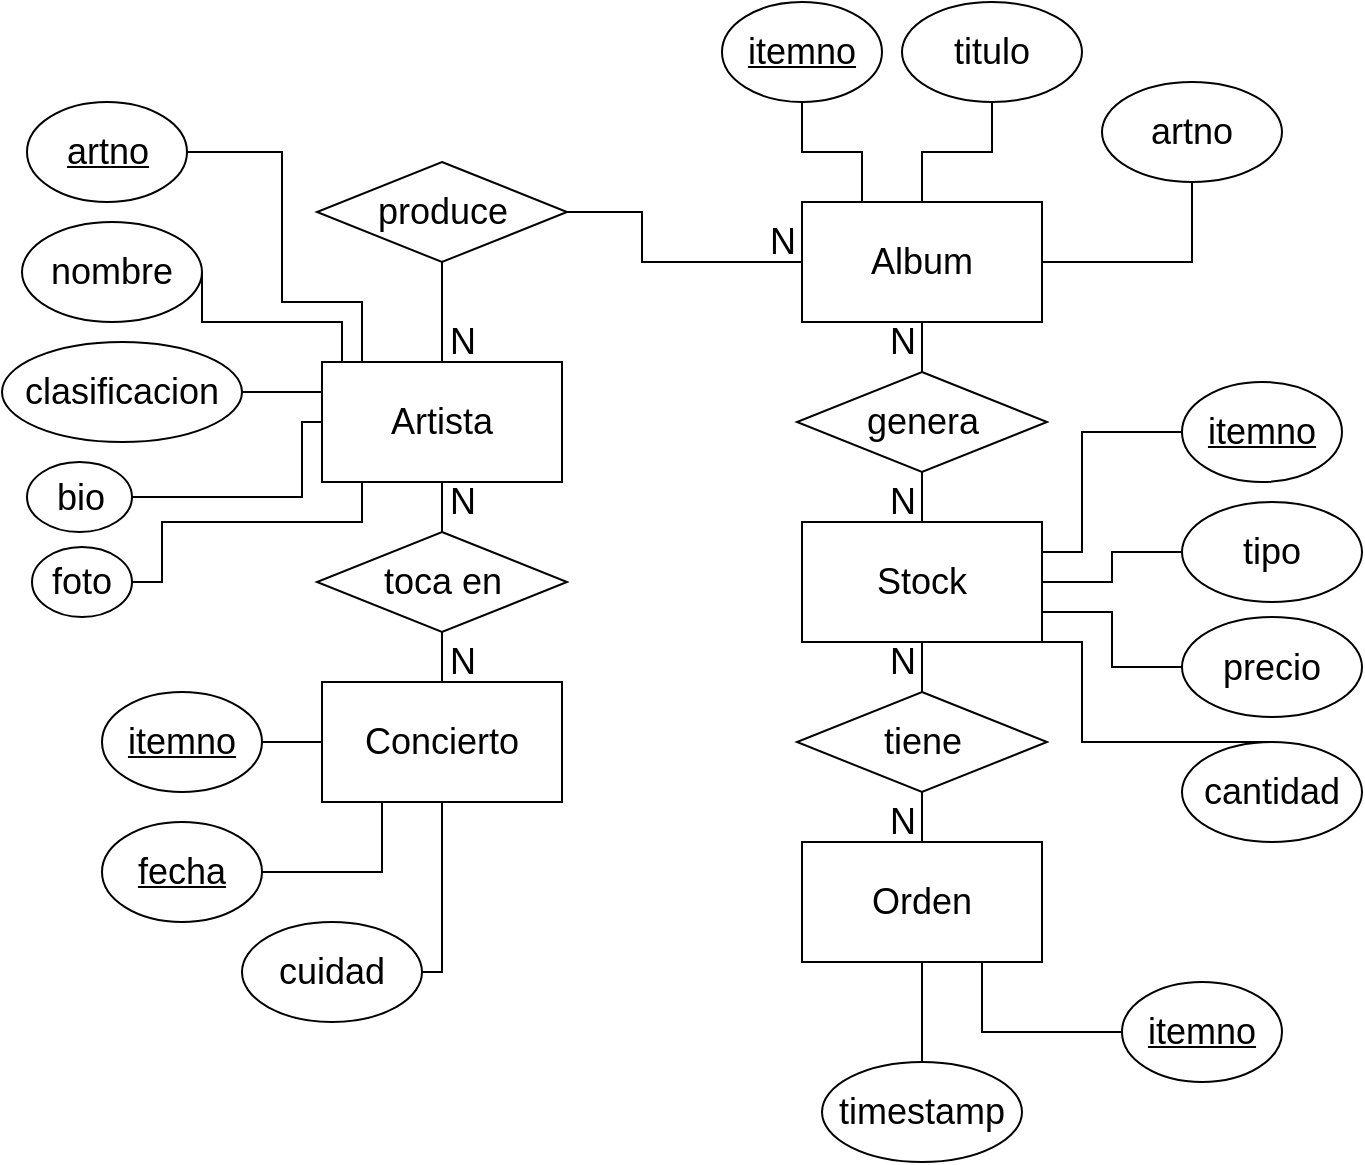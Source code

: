 <mxfile version="20.4.1" type="device"><diagram id="wb3HeyTceSOlVAt2wPSr" name="Página-1"><mxGraphModel dx="1422" dy="794" grid="1" gridSize="10" guides="1" tooltips="1" connect="1" arrows="1" fold="1" page="1" pageScale="1" pageWidth="827" pageHeight="1169" math="0" shadow="0"><root><mxCell id="0"/><mxCell id="1" parent="0"/><mxCell id="Aymesum9JPy0uCvMZ8iU-15" style="edgeStyle=orthogonalEdgeStyle;rounded=0;orthogonalLoop=1;jettySize=auto;html=1;entryX=0.5;entryY=0;entryDx=0;entryDy=0;fontSize=18;startArrow=none;startFill=0;endArrow=none;endFill=0;" edge="1" parent="1" source="Aymesum9JPy0uCvMZ8iU-2" target="Aymesum9JPy0uCvMZ8iU-10"><mxGeometry relative="1" as="geometry"/></mxCell><mxCell id="Aymesum9JPy0uCvMZ8iU-2" value="&lt;font style=&quot;vertical-align: inherit;&quot;&gt;&lt;font style=&quot;vertical-align: inherit; font-size: 18px;&quot;&gt;Artista&lt;/font&gt;&lt;/font&gt;" style="rounded=0;whiteSpace=wrap;html=1;" vertex="1" parent="1"><mxGeometry x="160" y="280" width="120" height="60" as="geometry"/></mxCell><mxCell id="Aymesum9JPy0uCvMZ8iU-11" style="edgeStyle=orthogonalEdgeStyle;rounded=0;orthogonalLoop=1;jettySize=auto;html=1;entryX=1;entryY=0.5;entryDx=0;entryDy=0;fontSize=18;startArrow=none;startFill=0;endArrow=none;endFill=0;" edge="1" parent="1" source="Aymesum9JPy0uCvMZ8iU-3" target="Aymesum9JPy0uCvMZ8iU-7"><mxGeometry relative="1" as="geometry"><Array as="points"><mxPoint x="320" y="230"/><mxPoint x="320" y="205"/></Array></mxGeometry></mxCell><mxCell id="Aymesum9JPy0uCvMZ8iU-13" style="edgeStyle=orthogonalEdgeStyle;rounded=0;orthogonalLoop=1;jettySize=auto;html=1;entryX=0.5;entryY=0;entryDx=0;entryDy=0;fontSize=18;startArrow=none;startFill=0;endArrow=none;endFill=0;" edge="1" parent="1" source="Aymesum9JPy0uCvMZ8iU-3" target="Aymesum9JPy0uCvMZ8iU-9"><mxGeometry relative="1" as="geometry"/></mxCell><mxCell id="Aymesum9JPy0uCvMZ8iU-3" value="&lt;span style=&quot;font-size: 18px;&quot;&gt;&lt;font style=&quot;vertical-align: inherit;&quot;&gt;&lt;font style=&quot;vertical-align: inherit;&quot;&gt;Album&lt;/font&gt;&lt;/font&gt;&lt;/span&gt;" style="rounded=0;whiteSpace=wrap;html=1;" vertex="1" parent="1"><mxGeometry x="400" y="200" width="120" height="60" as="geometry"/></mxCell><mxCell id="Aymesum9JPy0uCvMZ8iU-17" style="edgeStyle=orthogonalEdgeStyle;rounded=0;orthogonalLoop=1;jettySize=auto;html=1;fontSize=18;startArrow=none;startFill=0;endArrow=none;endFill=0;" edge="1" parent="1" source="Aymesum9JPy0uCvMZ8iU-4" target="Aymesum9JPy0uCvMZ8iU-8"><mxGeometry relative="1" as="geometry"/></mxCell><mxCell id="Aymesum9JPy0uCvMZ8iU-4" value="&lt;span style=&quot;font-size: 18px;&quot;&gt;&lt;font style=&quot;vertical-align: inherit;&quot;&gt;&lt;font style=&quot;vertical-align: inherit;&quot;&gt;&lt;font style=&quot;vertical-align: inherit;&quot;&gt;&lt;font style=&quot;vertical-align: inherit;&quot;&gt;Stock&lt;/font&gt;&lt;/font&gt;&lt;/font&gt;&lt;/font&gt;&lt;/span&gt;" style="rounded=0;whiteSpace=wrap;html=1;" vertex="1" parent="1"><mxGeometry x="400" y="360" width="120" height="60" as="geometry"/></mxCell><mxCell id="Aymesum9JPy0uCvMZ8iU-5" value="&lt;span style=&quot;font-size: 18px;&quot;&gt;&lt;font style=&quot;vertical-align: inherit;&quot;&gt;&lt;font style=&quot;vertical-align: inherit;&quot;&gt;&lt;font style=&quot;vertical-align: inherit;&quot;&gt;&lt;font style=&quot;vertical-align: inherit;&quot;&gt;&lt;font style=&quot;vertical-align: inherit;&quot;&gt;&lt;font style=&quot;vertical-align: inherit;&quot;&gt;Concierto&lt;/font&gt;&lt;/font&gt;&lt;/font&gt;&lt;/font&gt;&lt;/font&gt;&lt;/font&gt;&lt;/span&gt;" style="rounded=0;whiteSpace=wrap;html=1;" vertex="1" parent="1"><mxGeometry x="160" y="440" width="120" height="60" as="geometry"/></mxCell><mxCell id="Aymesum9JPy0uCvMZ8iU-6" value="&lt;span style=&quot;font-size: 18px;&quot;&gt;&lt;font style=&quot;vertical-align: inherit;&quot;&gt;&lt;font style=&quot;vertical-align: inherit;&quot;&gt;&lt;font style=&quot;vertical-align: inherit;&quot;&gt;&lt;font style=&quot;vertical-align: inherit;&quot;&gt;&lt;font style=&quot;vertical-align: inherit;&quot;&gt;&lt;font style=&quot;vertical-align: inherit;&quot;&gt;Orden&lt;/font&gt;&lt;/font&gt;&lt;/font&gt;&lt;/font&gt;&lt;/font&gt;&lt;/font&gt;&lt;/span&gt;" style="rounded=0;whiteSpace=wrap;html=1;" vertex="1" parent="1"><mxGeometry x="400" y="520" width="120" height="60" as="geometry"/></mxCell><mxCell id="Aymesum9JPy0uCvMZ8iU-12" style="edgeStyle=orthogonalEdgeStyle;rounded=0;orthogonalLoop=1;jettySize=auto;html=1;fontSize=18;startArrow=none;startFill=0;endArrow=none;endFill=0;entryX=0.5;entryY=0;entryDx=0;entryDy=0;" edge="1" parent="1" source="Aymesum9JPy0uCvMZ8iU-7" target="Aymesum9JPy0uCvMZ8iU-2"><mxGeometry relative="1" as="geometry"><mxPoint x="220" y="275" as="targetPoint"/></mxGeometry></mxCell><mxCell id="Aymesum9JPy0uCvMZ8iU-7" value="&lt;font style=&quot;vertical-align: inherit;&quot;&gt;&lt;font style=&quot;vertical-align: inherit;&quot;&gt;produce&lt;/font&gt;&lt;/font&gt;" style="rhombus;whiteSpace=wrap;html=1;fontSize=18;" vertex="1" parent="1"><mxGeometry x="157.5" y="180" width="125" height="50" as="geometry"/></mxCell><mxCell id="Aymesum9JPy0uCvMZ8iU-18" style="edgeStyle=orthogonalEdgeStyle;rounded=0;orthogonalLoop=1;jettySize=auto;html=1;exitX=0.5;exitY=1;exitDx=0;exitDy=0;entryX=0.5;entryY=0;entryDx=0;entryDy=0;fontSize=18;startArrow=none;startFill=0;endArrow=none;endFill=0;" edge="1" parent="1" source="Aymesum9JPy0uCvMZ8iU-8" target="Aymesum9JPy0uCvMZ8iU-6"><mxGeometry relative="1" as="geometry"/></mxCell><mxCell id="Aymesum9JPy0uCvMZ8iU-8" value="&lt;font style=&quot;vertical-align: inherit;&quot;&gt;&lt;font style=&quot;vertical-align: inherit;&quot;&gt;&lt;font style=&quot;vertical-align: inherit;&quot;&gt;&lt;font style=&quot;vertical-align: inherit;&quot;&gt;tiene&lt;/font&gt;&lt;/font&gt;&lt;/font&gt;&lt;/font&gt;" style="rhombus;whiteSpace=wrap;html=1;fontSize=18;" vertex="1" parent="1"><mxGeometry x="397.5" y="445" width="125" height="50" as="geometry"/></mxCell><mxCell id="Aymesum9JPy0uCvMZ8iU-14" style="edgeStyle=orthogonalEdgeStyle;rounded=0;orthogonalLoop=1;jettySize=auto;html=1;entryX=0.5;entryY=0;entryDx=0;entryDy=0;fontSize=18;startArrow=none;startFill=0;endArrow=none;endFill=0;" edge="1" parent="1" source="Aymesum9JPy0uCvMZ8iU-9" target="Aymesum9JPy0uCvMZ8iU-4"><mxGeometry relative="1" as="geometry"/></mxCell><mxCell id="Aymesum9JPy0uCvMZ8iU-9" value="&lt;font style=&quot;vertical-align: inherit;&quot;&gt;&lt;font style=&quot;vertical-align: inherit;&quot;&gt;genera&lt;/font&gt;&lt;/font&gt;" style="rhombus;whiteSpace=wrap;html=1;fontSize=18;" vertex="1" parent="1"><mxGeometry x="397.5" y="285" width="125" height="50" as="geometry"/></mxCell><mxCell id="Aymesum9JPy0uCvMZ8iU-16" style="edgeStyle=orthogonalEdgeStyle;rounded=0;orthogonalLoop=1;jettySize=auto;html=1;entryX=0.5;entryY=0;entryDx=0;entryDy=0;fontSize=18;startArrow=none;startFill=0;endArrow=none;endFill=0;" edge="1" parent="1" source="Aymesum9JPy0uCvMZ8iU-10" target="Aymesum9JPy0uCvMZ8iU-5"><mxGeometry relative="1" as="geometry"/></mxCell><mxCell id="Aymesum9JPy0uCvMZ8iU-10" value="&lt;font style=&quot;vertical-align: inherit;&quot;&gt;&lt;font style=&quot;vertical-align: inherit;&quot;&gt;toca en&lt;/font&gt;&lt;/font&gt;" style="rhombus;whiteSpace=wrap;html=1;fontSize=18;" vertex="1" parent="1"><mxGeometry x="157.5" y="365" width="125" height="50" as="geometry"/></mxCell><mxCell id="Aymesum9JPy0uCvMZ8iU-23" style="edgeStyle=orthogonalEdgeStyle;rounded=0;orthogonalLoop=1;jettySize=auto;html=1;entryX=0.5;entryY=0;entryDx=0;entryDy=0;fontSize=18;startArrow=none;startFill=0;endArrow=none;endFill=0;" edge="1" parent="1" source="Aymesum9JPy0uCvMZ8iU-19" target="Aymesum9JPy0uCvMZ8iU-3"><mxGeometry relative="1" as="geometry"/></mxCell><mxCell id="Aymesum9JPy0uCvMZ8iU-19" value="titulo" style="ellipse;whiteSpace=wrap;html=1;fontSize=18;" vertex="1" parent="1"><mxGeometry x="450" y="100" width="90" height="50" as="geometry"/></mxCell><mxCell id="Aymesum9JPy0uCvMZ8iU-24" style="edgeStyle=orthogonalEdgeStyle;rounded=0;orthogonalLoop=1;jettySize=auto;html=1;exitX=0.5;exitY=1;exitDx=0;exitDy=0;entryX=1;entryY=0.5;entryDx=0;entryDy=0;fontSize=18;startArrow=none;startFill=0;endArrow=none;endFill=0;" edge="1" parent="1" source="Aymesum9JPy0uCvMZ8iU-20" target="Aymesum9JPy0uCvMZ8iU-3"><mxGeometry relative="1" as="geometry"/></mxCell><mxCell id="Aymesum9JPy0uCvMZ8iU-20" value="artno" style="ellipse;whiteSpace=wrap;html=1;fontSize=18;" vertex="1" parent="1"><mxGeometry x="550" y="140" width="90" height="50" as="geometry"/></mxCell><mxCell id="Aymesum9JPy0uCvMZ8iU-22" style="edgeStyle=orthogonalEdgeStyle;rounded=0;orthogonalLoop=1;jettySize=auto;html=1;exitX=0.5;exitY=1;exitDx=0;exitDy=0;entryX=0.25;entryY=0;entryDx=0;entryDy=0;fontSize=18;startArrow=none;startFill=0;endArrow=none;endFill=0;" edge="1" parent="1" source="Aymesum9JPy0uCvMZ8iU-21" target="Aymesum9JPy0uCvMZ8iU-3"><mxGeometry relative="1" as="geometry"/></mxCell><mxCell id="Aymesum9JPy0uCvMZ8iU-21" value="&lt;u&gt;itemno&lt;/u&gt;" style="ellipse;whiteSpace=wrap;html=1;fontSize=18;" vertex="1" parent="1"><mxGeometry x="360" y="100" width="80" height="50" as="geometry"/></mxCell><mxCell id="Aymesum9JPy0uCvMZ8iU-30" style="edgeStyle=orthogonalEdgeStyle;rounded=0;orthogonalLoop=1;jettySize=auto;html=1;exitX=1;exitY=0.5;exitDx=0;exitDy=0;entryX=0.25;entryY=0;entryDx=0;entryDy=0;fontSize=18;startArrow=none;startFill=0;endArrow=none;endFill=0;" edge="1" parent="1" source="Aymesum9JPy0uCvMZ8iU-25" target="Aymesum9JPy0uCvMZ8iU-2"><mxGeometry relative="1" as="geometry"><Array as="points"><mxPoint x="140" y="175"/><mxPoint x="140" y="250"/><mxPoint x="180" y="250"/><mxPoint x="180" y="280"/></Array></mxGeometry></mxCell><mxCell id="Aymesum9JPy0uCvMZ8iU-25" value="&lt;u&gt;artno&lt;/u&gt;" style="ellipse;whiteSpace=wrap;html=1;fontSize=18;" vertex="1" parent="1"><mxGeometry x="12.5" y="150" width="80" height="50" as="geometry"/></mxCell><mxCell id="Aymesum9JPy0uCvMZ8iU-31" style="edgeStyle=orthogonalEdgeStyle;rounded=0;orthogonalLoop=1;jettySize=auto;html=1;exitX=1;exitY=0.5;exitDx=0;exitDy=0;fontSize=18;startArrow=none;startFill=0;endArrow=none;endFill=0;" edge="1" parent="1" source="Aymesum9JPy0uCvMZ8iU-26"><mxGeometry relative="1" as="geometry"><mxPoint x="190" y="280" as="targetPoint"/><Array as="points"><mxPoint x="100" y="260"/><mxPoint x="170" y="260"/><mxPoint x="170" y="280"/></Array></mxGeometry></mxCell><mxCell id="Aymesum9JPy0uCvMZ8iU-26" value="nombre" style="ellipse;whiteSpace=wrap;html=1;fontSize=18;" vertex="1" parent="1"><mxGeometry x="10" y="210" width="90" height="50" as="geometry"/></mxCell><mxCell id="Aymesum9JPy0uCvMZ8iU-32" style="edgeStyle=orthogonalEdgeStyle;rounded=0;orthogonalLoop=1;jettySize=auto;html=1;entryX=0;entryY=0.25;entryDx=0;entryDy=0;fontSize=18;startArrow=none;startFill=0;endArrow=none;endFill=0;" edge="1" parent="1" source="Aymesum9JPy0uCvMZ8iU-27" target="Aymesum9JPy0uCvMZ8iU-2"><mxGeometry relative="1" as="geometry"/></mxCell><mxCell id="Aymesum9JPy0uCvMZ8iU-27" value="clasificacion" style="ellipse;whiteSpace=wrap;html=1;fontSize=18;" vertex="1" parent="1"><mxGeometry y="270" width="120" height="50" as="geometry"/></mxCell><mxCell id="Aymesum9JPy0uCvMZ8iU-33" style="edgeStyle=orthogonalEdgeStyle;rounded=0;orthogonalLoop=1;jettySize=auto;html=1;entryX=0;entryY=0.5;entryDx=0;entryDy=0;fontSize=18;startArrow=none;startFill=0;endArrow=none;endFill=0;exitX=1;exitY=0.5;exitDx=0;exitDy=0;" edge="1" parent="1" source="Aymesum9JPy0uCvMZ8iU-28" target="Aymesum9JPy0uCvMZ8iU-2"><mxGeometry relative="1" as="geometry"><mxPoint x="90" y="350" as="sourcePoint"/><Array as="points"><mxPoint x="150" y="348"/><mxPoint x="150" y="310"/></Array></mxGeometry></mxCell><mxCell id="Aymesum9JPy0uCvMZ8iU-28" value="bio" style="ellipse;whiteSpace=wrap;html=1;fontSize=18;" vertex="1" parent="1"><mxGeometry x="12.5" y="330" width="52.5" height="35" as="geometry"/></mxCell><mxCell id="Aymesum9JPy0uCvMZ8iU-34" style="edgeStyle=orthogonalEdgeStyle;rounded=0;orthogonalLoop=1;jettySize=auto;html=1;entryX=0.133;entryY=1;entryDx=0;entryDy=0;entryPerimeter=0;fontSize=18;startArrow=none;startFill=0;endArrow=none;endFill=0;" edge="1" parent="1" source="Aymesum9JPy0uCvMZ8iU-29" target="Aymesum9JPy0uCvMZ8iU-2"><mxGeometry relative="1" as="geometry"><Array as="points"><mxPoint x="80" y="390"/><mxPoint x="80" y="360"/><mxPoint x="180" y="360"/><mxPoint x="180" y="340"/></Array></mxGeometry></mxCell><mxCell id="Aymesum9JPy0uCvMZ8iU-29" value="foto" style="ellipse;whiteSpace=wrap;html=1;fontSize=18;" vertex="1" parent="1"><mxGeometry x="15" y="372.5" width="50" height="35" as="geometry"/></mxCell><mxCell id="Aymesum9JPy0uCvMZ8iU-38" style="edgeStyle=orthogonalEdgeStyle;rounded=0;orthogonalLoop=1;jettySize=auto;html=1;entryX=0;entryY=0.5;entryDx=0;entryDy=0;fontSize=18;startArrow=none;startFill=0;endArrow=none;endFill=0;exitX=1;exitY=0.5;exitDx=0;exitDy=0;" edge="1" parent="1" source="Aymesum9JPy0uCvMZ8iU-35" target="Aymesum9JPy0uCvMZ8iU-5"><mxGeometry relative="1" as="geometry"/></mxCell><mxCell id="Aymesum9JPy0uCvMZ8iU-35" value="&lt;u&gt;itemno&lt;/u&gt;" style="ellipse;whiteSpace=wrap;html=1;fontSize=18;" vertex="1" parent="1"><mxGeometry x="50" y="445" width="80" height="50" as="geometry"/></mxCell><mxCell id="Aymesum9JPy0uCvMZ8iU-39" style="edgeStyle=orthogonalEdgeStyle;rounded=0;orthogonalLoop=1;jettySize=auto;html=1;entryX=0.25;entryY=1;entryDx=0;entryDy=0;fontSize=18;startArrow=none;startFill=0;endArrow=none;endFill=0;exitX=1;exitY=0.5;exitDx=0;exitDy=0;" edge="1" parent="1" source="Aymesum9JPy0uCvMZ8iU-36" target="Aymesum9JPy0uCvMZ8iU-5"><mxGeometry relative="1" as="geometry"><Array as="points"><mxPoint x="190" y="535"/></Array></mxGeometry></mxCell><mxCell id="Aymesum9JPy0uCvMZ8iU-36" value="&lt;u&gt;fecha&lt;/u&gt;" style="ellipse;whiteSpace=wrap;html=1;fontSize=18;" vertex="1" parent="1"><mxGeometry x="50" y="510" width="80" height="50" as="geometry"/></mxCell><mxCell id="Aymesum9JPy0uCvMZ8iU-40" style="edgeStyle=orthogonalEdgeStyle;rounded=0;orthogonalLoop=1;jettySize=auto;html=1;entryX=0.5;entryY=1;entryDx=0;entryDy=0;fontSize=18;startArrow=none;startFill=0;endArrow=none;endFill=0;" edge="1" parent="1" source="Aymesum9JPy0uCvMZ8iU-37" target="Aymesum9JPy0uCvMZ8iU-5"><mxGeometry relative="1" as="geometry"><Array as="points"><mxPoint x="220" y="550"/><mxPoint x="220" y="550"/></Array></mxGeometry></mxCell><mxCell id="Aymesum9JPy0uCvMZ8iU-37" value="cuidad" style="ellipse;whiteSpace=wrap;html=1;fontSize=18;" vertex="1" parent="1"><mxGeometry x="120" y="560" width="90" height="50" as="geometry"/></mxCell><mxCell id="Aymesum9JPy0uCvMZ8iU-45" style="edgeStyle=orthogonalEdgeStyle;rounded=0;orthogonalLoop=1;jettySize=auto;html=1;entryX=1;entryY=0.25;entryDx=0;entryDy=0;fontSize=18;startArrow=none;startFill=0;endArrow=none;endFill=0;" edge="1" parent="1" source="Aymesum9JPy0uCvMZ8iU-41" target="Aymesum9JPy0uCvMZ8iU-4"><mxGeometry relative="1" as="geometry"><Array as="points"><mxPoint x="540" y="315"/><mxPoint x="540" y="375"/></Array></mxGeometry></mxCell><mxCell id="Aymesum9JPy0uCvMZ8iU-41" value="&lt;u&gt;itemno&lt;/u&gt;" style="ellipse;whiteSpace=wrap;html=1;fontSize=18;" vertex="1" parent="1"><mxGeometry x="590" y="290" width="80" height="50" as="geometry"/></mxCell><mxCell id="Aymesum9JPy0uCvMZ8iU-46" style="edgeStyle=orthogonalEdgeStyle;rounded=0;orthogonalLoop=1;jettySize=auto;html=1;entryX=1;entryY=0.5;entryDx=0;entryDy=0;fontSize=18;startArrow=none;startFill=0;endArrow=none;endFill=0;" edge="1" parent="1" source="Aymesum9JPy0uCvMZ8iU-42" target="Aymesum9JPy0uCvMZ8iU-4"><mxGeometry relative="1" as="geometry"/></mxCell><mxCell id="Aymesum9JPy0uCvMZ8iU-42" value="tipo" style="ellipse;whiteSpace=wrap;html=1;fontSize=18;" vertex="1" parent="1"><mxGeometry x="590" y="350" width="90" height="50" as="geometry"/></mxCell><mxCell id="Aymesum9JPy0uCvMZ8iU-47" style="edgeStyle=orthogonalEdgeStyle;rounded=0;orthogonalLoop=1;jettySize=auto;html=1;entryX=1;entryY=0.75;entryDx=0;entryDy=0;fontSize=18;startArrow=none;startFill=0;endArrow=none;endFill=0;" edge="1" parent="1" source="Aymesum9JPy0uCvMZ8iU-43" target="Aymesum9JPy0uCvMZ8iU-4"><mxGeometry relative="1" as="geometry"/></mxCell><mxCell id="Aymesum9JPy0uCvMZ8iU-43" value="precio" style="ellipse;whiteSpace=wrap;html=1;fontSize=18;" vertex="1" parent="1"><mxGeometry x="590" y="407.5" width="90" height="50" as="geometry"/></mxCell><mxCell id="Aymesum9JPy0uCvMZ8iU-48" style="edgeStyle=orthogonalEdgeStyle;rounded=0;orthogonalLoop=1;jettySize=auto;html=1;entryX=1;entryY=1;entryDx=0;entryDy=0;fontSize=18;startArrow=none;startFill=0;endArrow=none;endFill=0;" edge="1" parent="1" source="Aymesum9JPy0uCvMZ8iU-44" target="Aymesum9JPy0uCvMZ8iU-4"><mxGeometry relative="1" as="geometry"><Array as="points"><mxPoint x="540" y="470"/><mxPoint x="540" y="420"/></Array></mxGeometry></mxCell><mxCell id="Aymesum9JPy0uCvMZ8iU-44" value="cantidad" style="ellipse;whiteSpace=wrap;html=1;fontSize=18;" vertex="1" parent="1"><mxGeometry x="590" y="470" width="90" height="50" as="geometry"/></mxCell><mxCell id="Aymesum9JPy0uCvMZ8iU-51" style="edgeStyle=orthogonalEdgeStyle;rounded=0;orthogonalLoop=1;jettySize=auto;html=1;entryX=0.75;entryY=1;entryDx=0;entryDy=0;fontSize=18;startArrow=none;startFill=0;endArrow=none;endFill=0;" edge="1" parent="1" source="Aymesum9JPy0uCvMZ8iU-49" target="Aymesum9JPy0uCvMZ8iU-6"><mxGeometry relative="1" as="geometry"/></mxCell><mxCell id="Aymesum9JPy0uCvMZ8iU-49" value="&lt;u&gt;itemno&lt;/u&gt;" style="ellipse;whiteSpace=wrap;html=1;fontSize=18;" vertex="1" parent="1"><mxGeometry x="560" y="590" width="80" height="50" as="geometry"/></mxCell><mxCell id="Aymesum9JPy0uCvMZ8iU-52" style="edgeStyle=orthogonalEdgeStyle;rounded=0;orthogonalLoop=1;jettySize=auto;html=1;entryX=0.5;entryY=1;entryDx=0;entryDy=0;fontSize=18;startArrow=none;startFill=0;endArrow=none;endFill=0;" edge="1" parent="1" source="Aymesum9JPy0uCvMZ8iU-50" target="Aymesum9JPy0uCvMZ8iU-6"><mxGeometry relative="1" as="geometry"/></mxCell><mxCell id="Aymesum9JPy0uCvMZ8iU-50" value="timestamp" style="ellipse;whiteSpace=wrap;html=1;fontSize=18;" vertex="1" parent="1"><mxGeometry x="410" y="630" width="100" height="50" as="geometry"/></mxCell><mxCell id="Aymesum9JPy0uCvMZ8iU-53" value="N" style="text;html=1;align=center;verticalAlign=middle;resizable=0;points=[];autosize=1;strokeColor=none;fillColor=none;fontSize=18;" vertex="1" parent="1"><mxGeometry x="370" y="200" width="40" height="40" as="geometry"/></mxCell><mxCell id="Aymesum9JPy0uCvMZ8iU-54" value="N" style="text;html=1;align=center;verticalAlign=middle;resizable=0;points=[];autosize=1;strokeColor=none;fillColor=none;fontSize=18;" vertex="1" parent="1"><mxGeometry x="210" y="250" width="40" height="40" as="geometry"/></mxCell><mxCell id="Aymesum9JPy0uCvMZ8iU-55" value="N" style="text;html=1;align=center;verticalAlign=middle;resizable=0;points=[];autosize=1;strokeColor=none;fillColor=none;fontSize=18;" vertex="1" parent="1"><mxGeometry x="430" y="250" width="40" height="40" as="geometry"/></mxCell><mxCell id="Aymesum9JPy0uCvMZ8iU-56" value="N" style="text;html=1;align=center;verticalAlign=middle;resizable=0;points=[];autosize=1;strokeColor=none;fillColor=none;fontSize=18;" vertex="1" parent="1"><mxGeometry x="430" y="330" width="40" height="40" as="geometry"/></mxCell><mxCell id="Aymesum9JPy0uCvMZ8iU-57" value="N" style="text;html=1;align=center;verticalAlign=middle;resizable=0;points=[];autosize=1;strokeColor=none;fillColor=none;fontSize=18;" vertex="1" parent="1"><mxGeometry x="430" y="410" width="40" height="40" as="geometry"/></mxCell><mxCell id="Aymesum9JPy0uCvMZ8iU-58" value="N" style="text;html=1;align=center;verticalAlign=middle;resizable=0;points=[];autosize=1;strokeColor=none;fillColor=none;fontSize=18;" vertex="1" parent="1"><mxGeometry x="430" y="490" width="40" height="40" as="geometry"/></mxCell><mxCell id="Aymesum9JPy0uCvMZ8iU-59" value="N" style="text;html=1;align=center;verticalAlign=middle;resizable=0;points=[];autosize=1;strokeColor=none;fillColor=none;fontSize=18;" vertex="1" parent="1"><mxGeometry x="210" y="410" width="40" height="40" as="geometry"/></mxCell><mxCell id="Aymesum9JPy0uCvMZ8iU-60" value="N" style="text;html=1;align=center;verticalAlign=middle;resizable=0;points=[];autosize=1;strokeColor=none;fillColor=none;fontSize=18;" vertex="1" parent="1"><mxGeometry x="210" y="330" width="40" height="40" as="geometry"/></mxCell></root></mxGraphModel></diagram></mxfile>